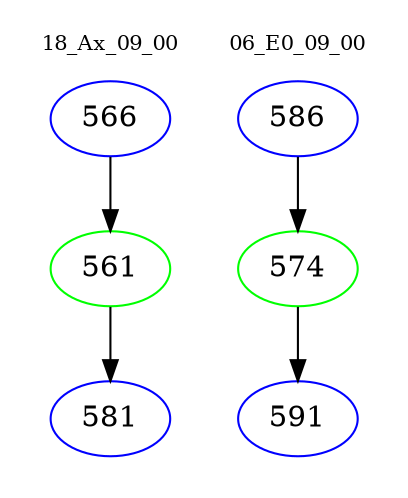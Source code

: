digraph{
subgraph cluster_0 {
color = white
label = "18_Ax_09_00";
fontsize=10;
T0_566 [label="566", color="blue"]
T0_566 -> T0_561 [color="black"]
T0_561 [label="561", color="green"]
T0_561 -> T0_581 [color="black"]
T0_581 [label="581", color="blue"]
}
subgraph cluster_1 {
color = white
label = "06_E0_09_00";
fontsize=10;
T1_586 [label="586", color="blue"]
T1_586 -> T1_574 [color="black"]
T1_574 [label="574", color="green"]
T1_574 -> T1_591 [color="black"]
T1_591 [label="591", color="blue"]
}
}
